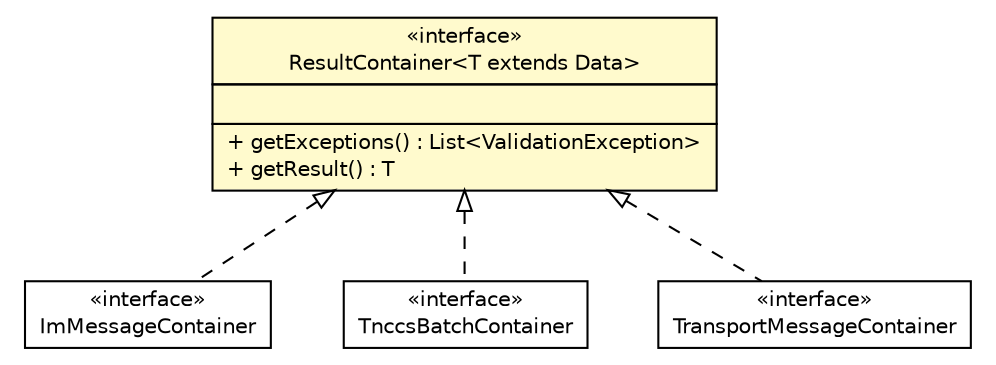 #!/usr/local/bin/dot
#
# Class diagram 
# Generated by UMLGraph version R5_6 (http://www.umlgraph.org/)
#

digraph G {
	edge [fontname="Helvetica",fontsize=10,labelfontname="Helvetica",labelfontsize=10];
	node [fontname="Helvetica",fontsize=10,shape=plaintext];
	nodesep=0.25;
	ranksep=0.5;
	// de.hsbremen.tc.tnc.message.m.serialize.ImMessageContainer
	c158797 [label=<<table title="de.hsbremen.tc.tnc.message.m.serialize.ImMessageContainer" border="0" cellborder="1" cellspacing="0" cellpadding="2" port="p" href="./m/serialize/ImMessageContainer.html">
		<tr><td><table border="0" cellspacing="0" cellpadding="1">
<tr><td align="center" balign="center"> &#171;interface&#187; </td></tr>
<tr><td align="center" balign="center"> ImMessageContainer </td></tr>
		</table></td></tr>
		</table>>, URL="./m/serialize/ImMessageContainer.html", fontname="Helvetica", fontcolor="black", fontsize=10.0];
	// de.hsbremen.tc.tnc.message.tnccs.serialize.TnccsBatchContainer
	c158810 [label=<<table title="de.hsbremen.tc.tnc.message.tnccs.serialize.TnccsBatchContainer" border="0" cellborder="1" cellspacing="0" cellpadding="2" port="p" href="./tnccs/serialize/TnccsBatchContainer.html">
		<tr><td><table border="0" cellspacing="0" cellpadding="1">
<tr><td align="center" balign="center"> &#171;interface&#187; </td></tr>
<tr><td align="center" balign="center"> TnccsBatchContainer </td></tr>
		</table></td></tr>
		</table>>, URL="./tnccs/serialize/TnccsBatchContainer.html", fontname="Helvetica", fontcolor="black", fontsize=10.0];
	// de.hsbremen.tc.tnc.message.ResultContainer<T extends de.hsbremen.tc.tnc.message.Data>
	c158828 [label=<<table title="de.hsbremen.tc.tnc.message.ResultContainer" border="0" cellborder="1" cellspacing="0" cellpadding="2" port="p" bgcolor="lemonChiffon" href="./ResultContainer.html">
		<tr><td><table border="0" cellspacing="0" cellpadding="1">
<tr><td align="center" balign="center"> &#171;interface&#187; </td></tr>
<tr><td align="center" balign="center"> ResultContainer&lt;T extends Data&gt; </td></tr>
		</table></td></tr>
		<tr><td><table border="0" cellspacing="0" cellpadding="1">
<tr><td align="left" balign="left">  </td></tr>
		</table></td></tr>
		<tr><td><table border="0" cellspacing="0" cellpadding="1">
<tr><td align="left" balign="left"> + getExceptions() : List&lt;ValidationException&gt; </td></tr>
<tr><td align="left" balign="left"> + getResult() : T </td></tr>
		</table></td></tr>
		</table>>, URL="./ResultContainer.html", fontname="Helvetica", fontcolor="black", fontsize=10.0];
	// de.hsbremen.tc.tnc.message.t.serialize.TransportMessageContainer
	c158839 [label=<<table title="de.hsbremen.tc.tnc.message.t.serialize.TransportMessageContainer" border="0" cellborder="1" cellspacing="0" cellpadding="2" port="p" href="./t/serialize/TransportMessageContainer.html">
		<tr><td><table border="0" cellspacing="0" cellpadding="1">
<tr><td align="center" balign="center"> &#171;interface&#187; </td></tr>
<tr><td align="center" balign="center"> TransportMessageContainer </td></tr>
		</table></td></tr>
		</table>>, URL="./t/serialize/TransportMessageContainer.html", fontname="Helvetica", fontcolor="black", fontsize=10.0];
	//de.hsbremen.tc.tnc.message.m.serialize.ImMessageContainer implements de.hsbremen.tc.tnc.message.ResultContainer<T extends de.hsbremen.tc.tnc.message.Data>
	c158828:p -> c158797:p [dir=back,arrowtail=empty,style=dashed];
	//de.hsbremen.tc.tnc.message.tnccs.serialize.TnccsBatchContainer implements de.hsbremen.tc.tnc.message.ResultContainer<T extends de.hsbremen.tc.tnc.message.Data>
	c158828:p -> c158810:p [dir=back,arrowtail=empty,style=dashed];
	//de.hsbremen.tc.tnc.message.t.serialize.TransportMessageContainer implements de.hsbremen.tc.tnc.message.ResultContainer<T extends de.hsbremen.tc.tnc.message.Data>
	c158828:p -> c158839:p [dir=back,arrowtail=empty,style=dashed];
}


